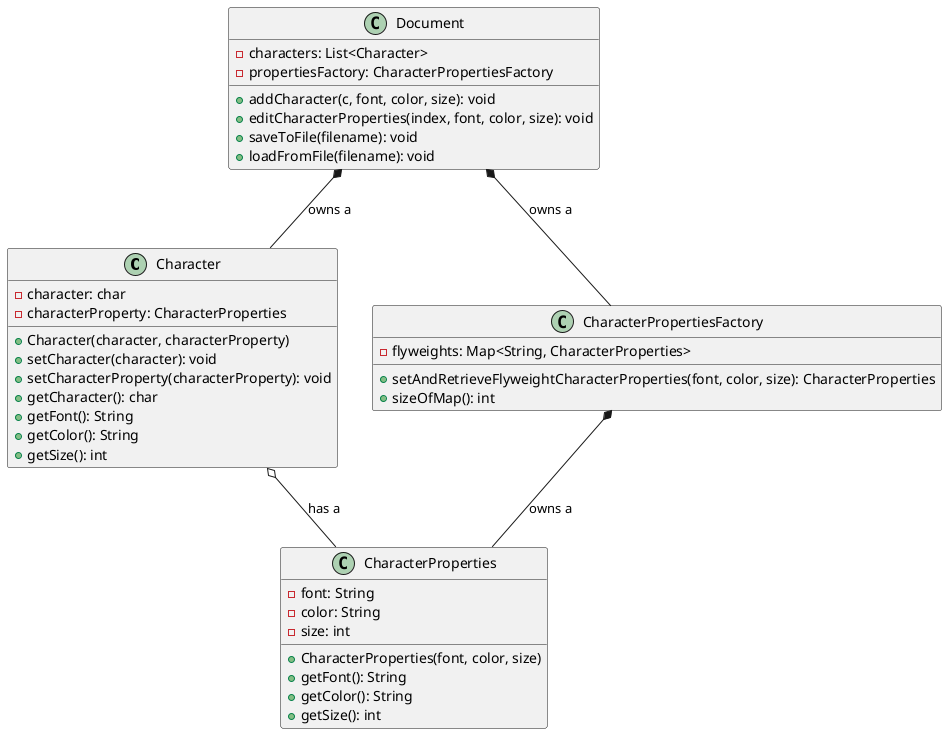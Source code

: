 @startuml
'https://plantuml.com/class-diagram

Character o-- CharacterProperties : has a
CharacterPropertiesFactory *-- CharacterProperties: owns a
Document *-- CharacterPropertiesFactory: owns a
Document *-- Character: owns a

class Character{
- character: char
- characterProperty: CharacterProperties

+ Character(character, characterProperty)
+ setCharacter(character): void
+ setCharacterProperty(characterProperty): void
+ getCharacter(): char
+ getFont(): String
+ getColor(): String
+ getSize(): int
}

class CharacterProperties{
- font: String
- color: String
- size: int

+ CharacterProperties(font, color, size)
+ getFont(): String
+ getColor(): String
+ getSize(): int
}

class CharacterPropertiesFactory{
- flyweights: Map<String, CharacterProperties>

+ setAndRetrieveFlyweightCharacterProperties(font, color, size): CharacterProperties
+ sizeOfMap(): int
}

class Document{
- characters: List<Character>
- propertiesFactory: CharacterPropertiesFactory

+ addCharacter(c, font, color, size): void
+ editCharacterProperties(index, font, color, size): void
+ saveToFile(filename): void
+ loadFromFile(filename): void
}



@enduml
